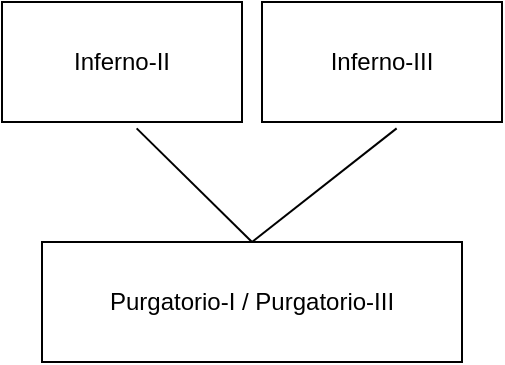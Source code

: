 <mxfile>
    <diagram id="8qZFEB4S2cK188ep9Tp5" name="Page-1">
        <mxGraphModel dx="810" dy="640" grid="1" gridSize="10" guides="1" tooltips="1" connect="1" arrows="1" fold="1" page="1" pageScale="1" pageWidth="850" pageHeight="1100" math="0" shadow="0">
            <root>
                <mxCell id="0"/>
                <mxCell id="1" parent="0"/>
                <mxCell id="2" value="Purgatorio-I / Purgatorio-III" style="rounded=0;whiteSpace=wrap;html=1;" vertex="1" parent="1">
                    <mxGeometry x="300" y="300" width="210" height="60" as="geometry"/>
                </mxCell>
                <mxCell id="3" value="Inferno-II" style="rounded=0;whiteSpace=wrap;html=1;" vertex="1" parent="1">
                    <mxGeometry x="280" y="180" width="120" height="60" as="geometry"/>
                </mxCell>
                <mxCell id="4" value="Inferno-III" style="rounded=0;whiteSpace=wrap;html=1;" vertex="1" parent="1">
                    <mxGeometry x="410" y="180" width="120" height="60" as="geometry"/>
                </mxCell>
                <mxCell id="10" value="" style="endArrow=none;html=1;entryX=0.561;entryY=1.053;entryDx=0;entryDy=0;entryPerimeter=0;exitX=0.5;exitY=0;exitDx=0;exitDy=0;" edge="1" parent="1" source="2" target="3">
                    <mxGeometry width="50" height="50" relative="1" as="geometry">
                        <mxPoint x="390" y="350" as="sourcePoint"/>
                        <mxPoint x="440" y="300" as="targetPoint"/>
                    </mxGeometry>
                </mxCell>
                <mxCell id="11" value="" style="endArrow=none;html=1;entryX=0.561;entryY=1.053;entryDx=0;entryDy=0;entryPerimeter=0;exitX=0.5;exitY=0;exitDx=0;exitDy=0;" edge="1" parent="1" source="2" target="4">
                    <mxGeometry width="50" height="50" relative="1" as="geometry">
                        <mxPoint x="410" y="310" as="sourcePoint"/>
                        <mxPoint x="440" y="300" as="targetPoint"/>
                    </mxGeometry>
                </mxCell>
            </root>
        </mxGraphModel>
    </diagram>
</mxfile>